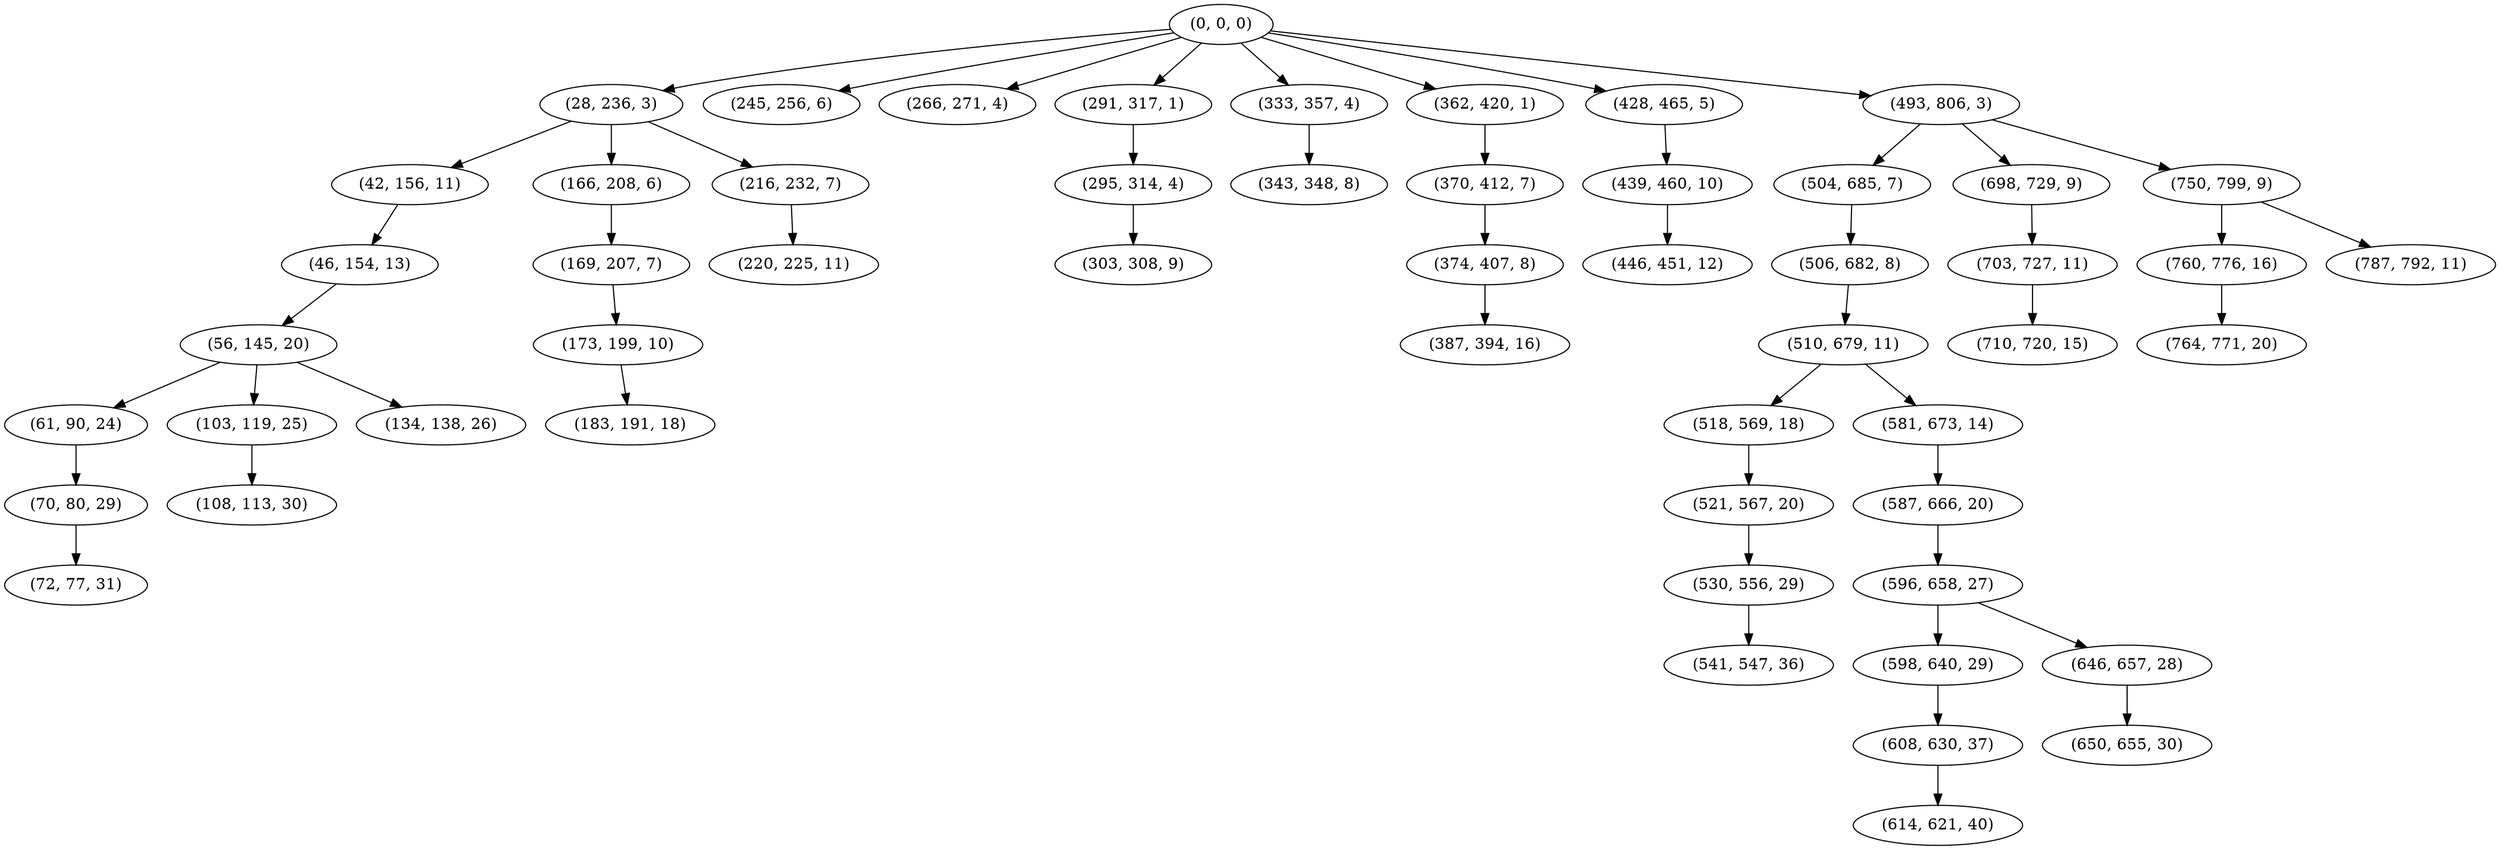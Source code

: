digraph tree {
    "(0, 0, 0)";
    "(28, 236, 3)";
    "(42, 156, 11)";
    "(46, 154, 13)";
    "(56, 145, 20)";
    "(61, 90, 24)";
    "(70, 80, 29)";
    "(72, 77, 31)";
    "(103, 119, 25)";
    "(108, 113, 30)";
    "(134, 138, 26)";
    "(166, 208, 6)";
    "(169, 207, 7)";
    "(173, 199, 10)";
    "(183, 191, 18)";
    "(216, 232, 7)";
    "(220, 225, 11)";
    "(245, 256, 6)";
    "(266, 271, 4)";
    "(291, 317, 1)";
    "(295, 314, 4)";
    "(303, 308, 9)";
    "(333, 357, 4)";
    "(343, 348, 8)";
    "(362, 420, 1)";
    "(370, 412, 7)";
    "(374, 407, 8)";
    "(387, 394, 16)";
    "(428, 465, 5)";
    "(439, 460, 10)";
    "(446, 451, 12)";
    "(493, 806, 3)";
    "(504, 685, 7)";
    "(506, 682, 8)";
    "(510, 679, 11)";
    "(518, 569, 18)";
    "(521, 567, 20)";
    "(530, 556, 29)";
    "(541, 547, 36)";
    "(581, 673, 14)";
    "(587, 666, 20)";
    "(596, 658, 27)";
    "(598, 640, 29)";
    "(608, 630, 37)";
    "(614, 621, 40)";
    "(646, 657, 28)";
    "(650, 655, 30)";
    "(698, 729, 9)";
    "(703, 727, 11)";
    "(710, 720, 15)";
    "(750, 799, 9)";
    "(760, 776, 16)";
    "(764, 771, 20)";
    "(787, 792, 11)";
    "(0, 0, 0)" -> "(28, 236, 3)";
    "(0, 0, 0)" -> "(245, 256, 6)";
    "(0, 0, 0)" -> "(266, 271, 4)";
    "(0, 0, 0)" -> "(291, 317, 1)";
    "(0, 0, 0)" -> "(333, 357, 4)";
    "(0, 0, 0)" -> "(362, 420, 1)";
    "(0, 0, 0)" -> "(428, 465, 5)";
    "(0, 0, 0)" -> "(493, 806, 3)";
    "(28, 236, 3)" -> "(42, 156, 11)";
    "(28, 236, 3)" -> "(166, 208, 6)";
    "(28, 236, 3)" -> "(216, 232, 7)";
    "(42, 156, 11)" -> "(46, 154, 13)";
    "(46, 154, 13)" -> "(56, 145, 20)";
    "(56, 145, 20)" -> "(61, 90, 24)";
    "(56, 145, 20)" -> "(103, 119, 25)";
    "(56, 145, 20)" -> "(134, 138, 26)";
    "(61, 90, 24)" -> "(70, 80, 29)";
    "(70, 80, 29)" -> "(72, 77, 31)";
    "(103, 119, 25)" -> "(108, 113, 30)";
    "(166, 208, 6)" -> "(169, 207, 7)";
    "(169, 207, 7)" -> "(173, 199, 10)";
    "(173, 199, 10)" -> "(183, 191, 18)";
    "(216, 232, 7)" -> "(220, 225, 11)";
    "(291, 317, 1)" -> "(295, 314, 4)";
    "(295, 314, 4)" -> "(303, 308, 9)";
    "(333, 357, 4)" -> "(343, 348, 8)";
    "(362, 420, 1)" -> "(370, 412, 7)";
    "(370, 412, 7)" -> "(374, 407, 8)";
    "(374, 407, 8)" -> "(387, 394, 16)";
    "(428, 465, 5)" -> "(439, 460, 10)";
    "(439, 460, 10)" -> "(446, 451, 12)";
    "(493, 806, 3)" -> "(504, 685, 7)";
    "(493, 806, 3)" -> "(698, 729, 9)";
    "(493, 806, 3)" -> "(750, 799, 9)";
    "(504, 685, 7)" -> "(506, 682, 8)";
    "(506, 682, 8)" -> "(510, 679, 11)";
    "(510, 679, 11)" -> "(518, 569, 18)";
    "(510, 679, 11)" -> "(581, 673, 14)";
    "(518, 569, 18)" -> "(521, 567, 20)";
    "(521, 567, 20)" -> "(530, 556, 29)";
    "(530, 556, 29)" -> "(541, 547, 36)";
    "(581, 673, 14)" -> "(587, 666, 20)";
    "(587, 666, 20)" -> "(596, 658, 27)";
    "(596, 658, 27)" -> "(598, 640, 29)";
    "(596, 658, 27)" -> "(646, 657, 28)";
    "(598, 640, 29)" -> "(608, 630, 37)";
    "(608, 630, 37)" -> "(614, 621, 40)";
    "(646, 657, 28)" -> "(650, 655, 30)";
    "(698, 729, 9)" -> "(703, 727, 11)";
    "(703, 727, 11)" -> "(710, 720, 15)";
    "(750, 799, 9)" -> "(760, 776, 16)";
    "(750, 799, 9)" -> "(787, 792, 11)";
    "(760, 776, 16)" -> "(764, 771, 20)";
}
